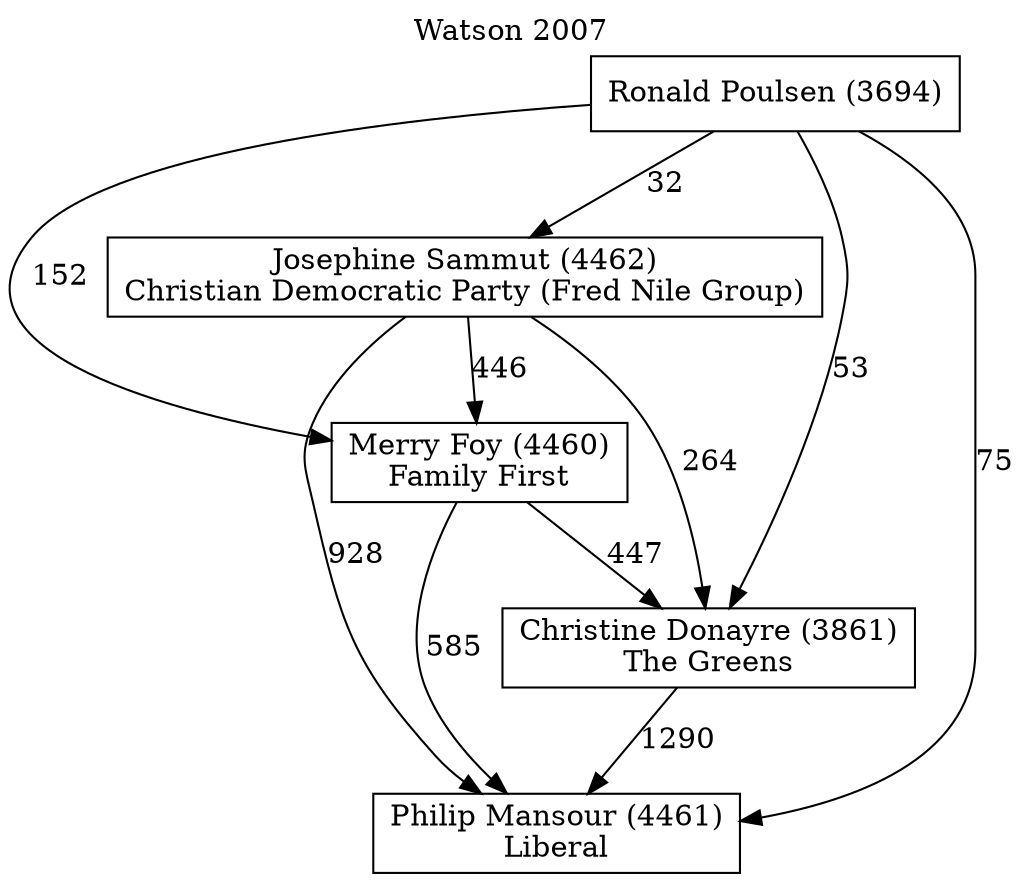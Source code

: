 // House preference flow
digraph "Philip Mansour (4461)_Watson_2007" {
	graph [label="Watson 2007" labelloc=t mclimit=10]
	node [shape=box]
	"Philip Mansour (4461)" [label="Philip Mansour (4461)
Liberal"]
	"Christine Donayre (3861)" [label="Christine Donayre (3861)
The Greens"]
	"Merry Foy (4460)" [label="Merry Foy (4460)
Family First"]
	"Josephine Sammut (4462)" [label="Josephine Sammut (4462)
Christian Democratic Party (Fred Nile Group)"]
	"Ronald Poulsen (3694)" [label="Ronald Poulsen (3694)
"]
	"Christine Donayre (3861)" -> "Philip Mansour (4461)" [label=1290]
	"Merry Foy (4460)" -> "Christine Donayre (3861)" [label=447]
	"Josephine Sammut (4462)" -> "Merry Foy (4460)" [label=446]
	"Ronald Poulsen (3694)" -> "Josephine Sammut (4462)" [label=32]
	"Merry Foy (4460)" -> "Philip Mansour (4461)" [label=585]
	"Josephine Sammut (4462)" -> "Philip Mansour (4461)" [label=928]
	"Ronald Poulsen (3694)" -> "Philip Mansour (4461)" [label=75]
	"Ronald Poulsen (3694)" -> "Merry Foy (4460)" [label=152]
	"Josephine Sammut (4462)" -> "Christine Donayre (3861)" [label=264]
	"Ronald Poulsen (3694)" -> "Christine Donayre (3861)" [label=53]
}
